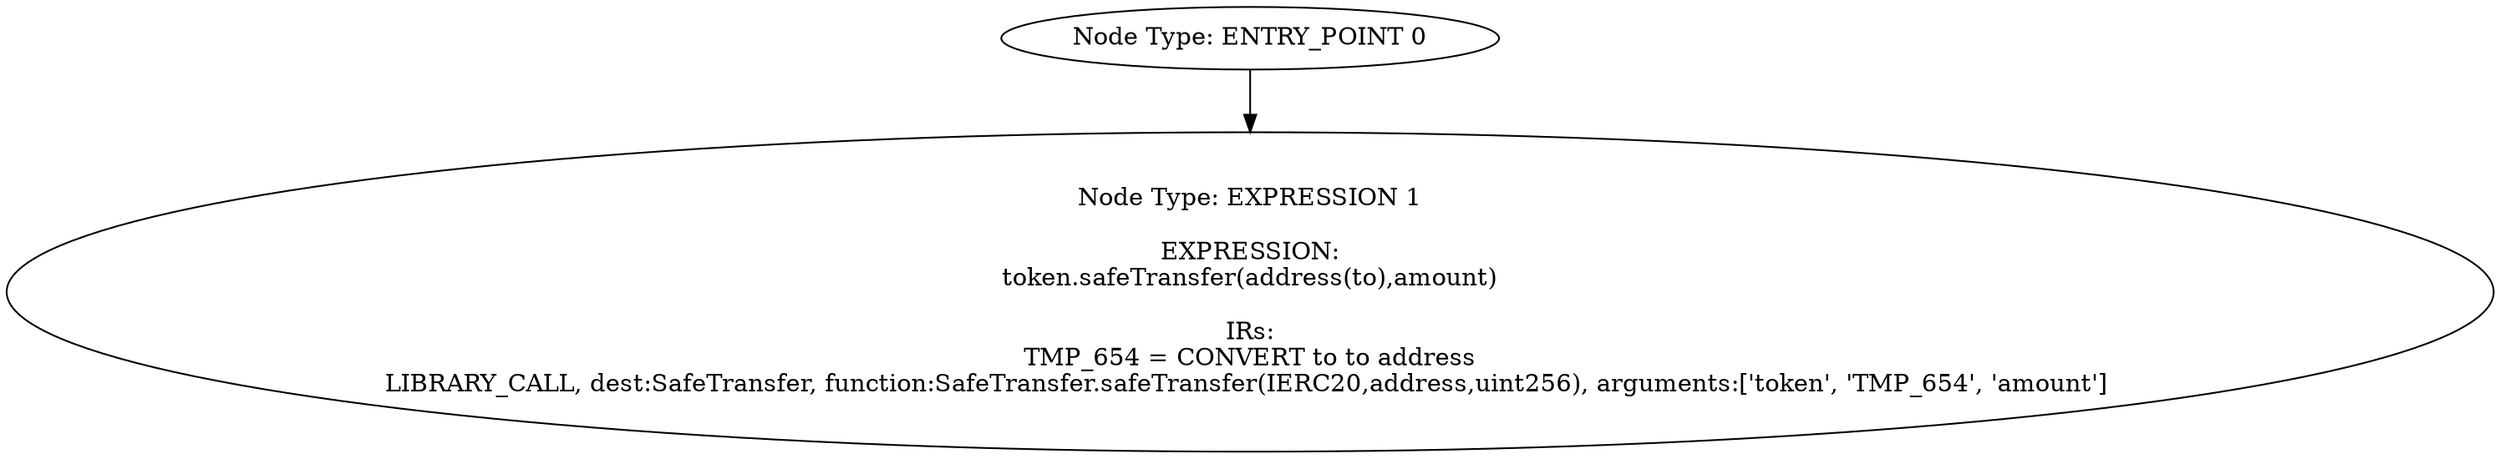 digraph{
0[label="Node Type: ENTRY_POINT 0
"];
0->1;
1[label="Node Type: EXPRESSION 1

EXPRESSION:
token.safeTransfer(address(to),amount)

IRs:
TMP_654 = CONVERT to to address
LIBRARY_CALL, dest:SafeTransfer, function:SafeTransfer.safeTransfer(IERC20,address,uint256), arguments:['token', 'TMP_654', 'amount'] "];
}

